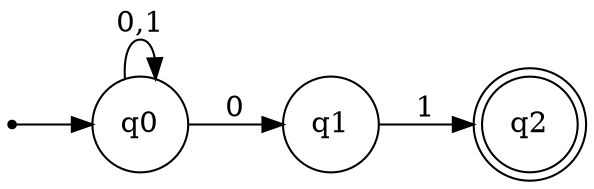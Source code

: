 digraph nfa1 {
    rankdir=LR;
    node [shape=circle];
    __start [label="", shape=point];
    node [shape=doublecircle]; q2;
    node [shape=circle];
    
    __start -> q0;
    q0 -> q0 [label="0,1"];
    q0 -> q1 [label="0"];
    q1 -> q2 [label="1"];
}